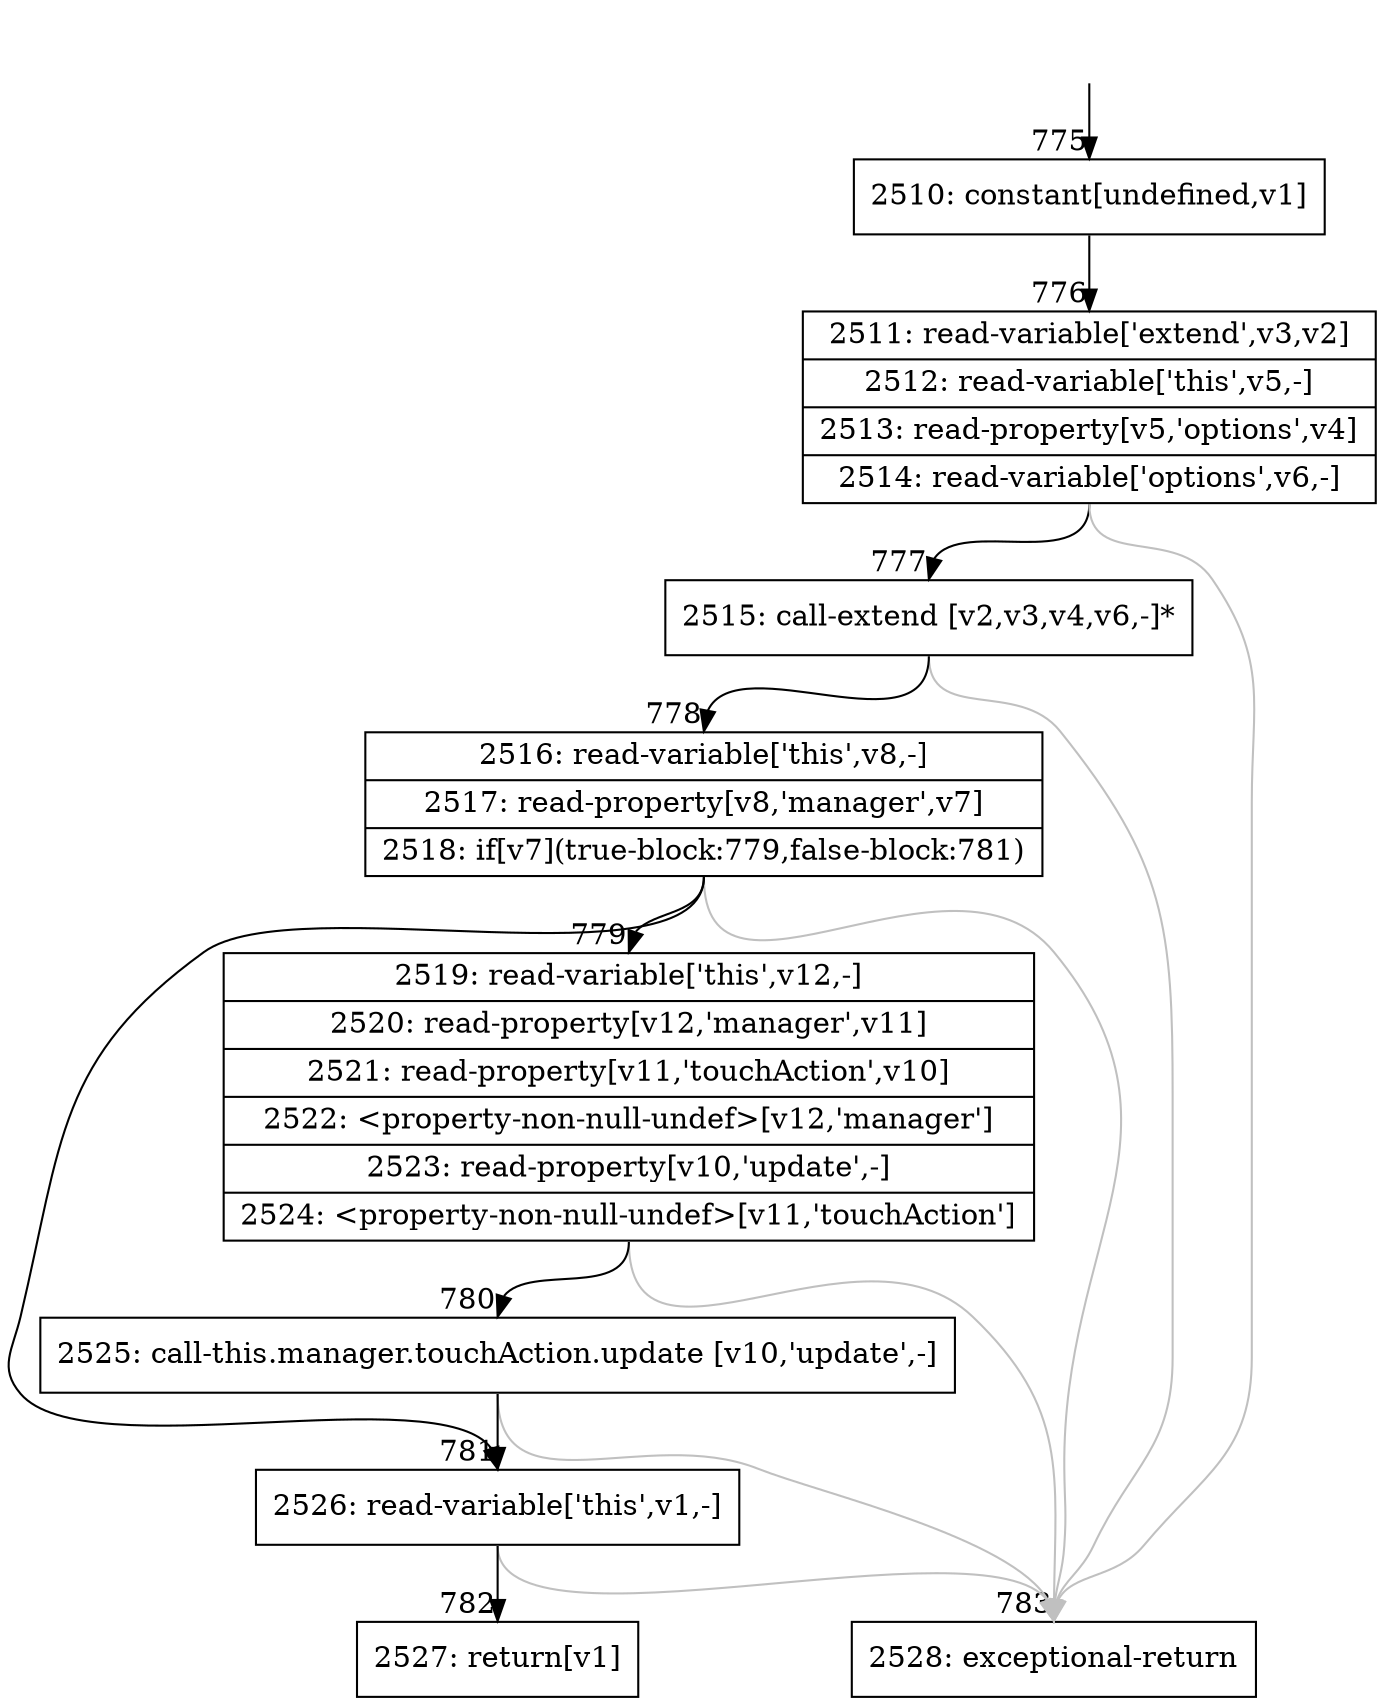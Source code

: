 digraph {
rankdir="TD"
BB_entry67[shape=none,label=""];
BB_entry67 -> BB775 [tailport=s, headport=n, headlabel="    775"]
BB775 [shape=record label="{2510: constant[undefined,v1]}" ] 
BB775 -> BB776 [tailport=s, headport=n, headlabel="      776"]
BB776 [shape=record label="{2511: read-variable['extend',v3,v2]|2512: read-variable['this',v5,-]|2513: read-property[v5,'options',v4]|2514: read-variable['options',v6,-]}" ] 
BB776 -> BB777 [tailport=s, headport=n, headlabel="      777"]
BB776 -> BB783 [tailport=s, headport=n, color=gray, headlabel="      783"]
BB777 [shape=record label="{2515: call-extend [v2,v3,v4,v6,-]*}" ] 
BB777 -> BB778 [tailport=s, headport=n, headlabel="      778"]
BB777 -> BB783 [tailport=s, headport=n, color=gray]
BB778 [shape=record label="{2516: read-variable['this',v8,-]|2517: read-property[v8,'manager',v7]|2518: if[v7](true-block:779,false-block:781)}" ] 
BB778 -> BB781 [tailport=s, headport=n, headlabel="      781"]
BB778 -> BB779 [tailport=s, headport=n, headlabel="      779"]
BB778 -> BB783 [tailport=s, headport=n, color=gray]
BB779 [shape=record label="{2519: read-variable['this',v12,-]|2520: read-property[v12,'manager',v11]|2521: read-property[v11,'touchAction',v10]|2522: \<property-non-null-undef\>[v12,'manager']|2523: read-property[v10,'update',-]|2524: \<property-non-null-undef\>[v11,'touchAction']}" ] 
BB779 -> BB780 [tailport=s, headport=n, headlabel="      780"]
BB779 -> BB783 [tailport=s, headport=n, color=gray]
BB780 [shape=record label="{2525: call-this.manager.touchAction.update [v10,'update',-]}" ] 
BB780 -> BB781 [tailport=s, headport=n]
BB780 -> BB783 [tailport=s, headport=n, color=gray]
BB781 [shape=record label="{2526: read-variable['this',v1,-]}" ] 
BB781 -> BB782 [tailport=s, headport=n, headlabel="      782"]
BB781 -> BB783 [tailport=s, headport=n, color=gray]
BB782 [shape=record label="{2527: return[v1]}" ] 
BB783 [shape=record label="{2528: exceptional-return}" ] 
//#$~ 1290
}
